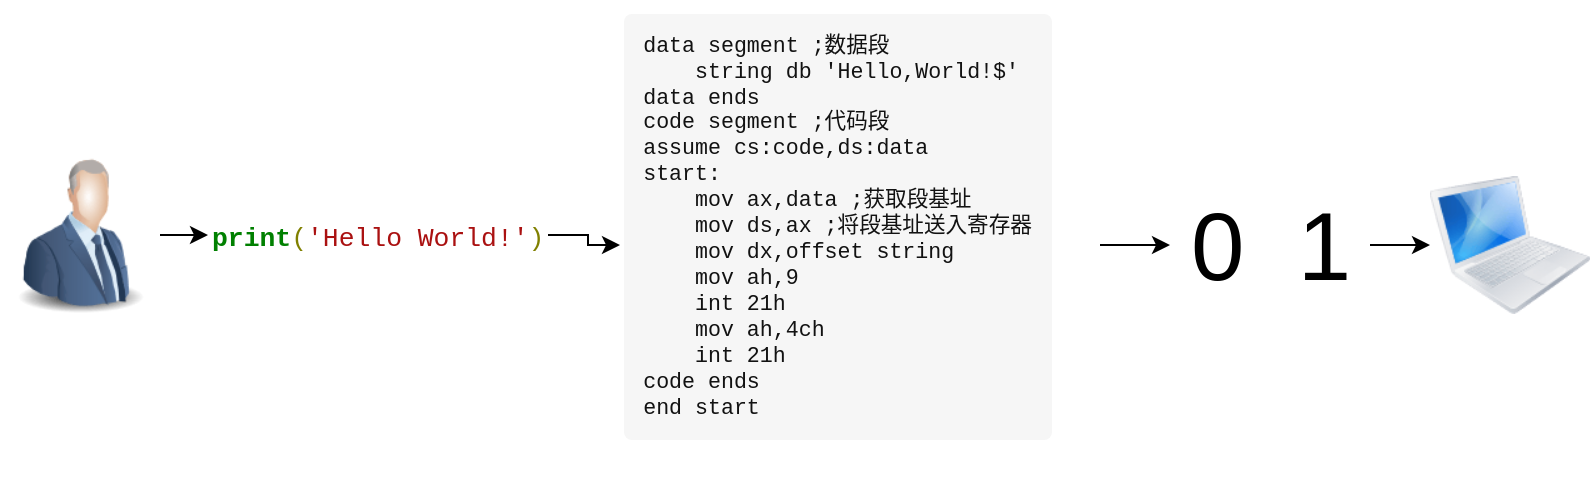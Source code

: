 <mxfile version="21.6.2" type="github">
  <diagram name="第 1 页" id="xtgbMjCuqB86nOu49VHy">
    <mxGraphModel dx="913" dy="584" grid="1" gridSize="10" guides="1" tooltips="1" connect="1" arrows="1" fold="1" page="1" pageScale="1" pageWidth="827" pageHeight="1169" math="0" shadow="0">
      <root>
        <mxCell id="0" />
        <mxCell id="1" parent="0" />
        <mxCell id="MgMEG1C3H35usyF8qfio-1" value="" style="image;html=1;image=img/lib/clip_art/computers/MacBook_128x128.png" vertex="1" parent="1">
          <mxGeometry x="726" y="112.5" width="80" height="80" as="geometry" />
        </mxCell>
        <mxCell id="MgMEG1C3H35usyF8qfio-10" value="" style="edgeStyle=orthogonalEdgeStyle;rounded=0;orthogonalLoop=1;jettySize=auto;html=1;" edge="1" parent="1" source="MgMEG1C3H35usyF8qfio-2" target="MgMEG1C3H35usyF8qfio-9">
          <mxGeometry relative="1" as="geometry" />
        </mxCell>
        <mxCell id="MgMEG1C3H35usyF8qfio-2" value="" style="image;html=1;image=img/lib/clip_art/people/Suit_Man_Blue_128x128.png" vertex="1" parent="1">
          <mxGeometry x="11" y="107.5" width="80" height="80" as="geometry" />
        </mxCell>
        <mxCell id="MgMEG1C3H35usyF8qfio-6" value="" style="edgeStyle=orthogonalEdgeStyle;rounded=0;orthogonalLoop=1;jettySize=auto;html=1;" edge="1" parent="1" source="MgMEG1C3H35usyF8qfio-5" target="MgMEG1C3H35usyF8qfio-1">
          <mxGeometry relative="1" as="geometry" />
        </mxCell>
        <mxCell id="MgMEG1C3H35usyF8qfio-5" value="&lt;font style=&quot;font-size: 48px;&quot;&gt;0&amp;nbsp; 1&lt;/font&gt;" style="text;html=1;align=center;verticalAlign=middle;resizable=0;points=[];autosize=1;strokeColor=none;fillColor=none;" vertex="1" parent="1">
          <mxGeometry x="596" y="117.5" width="100" height="70" as="geometry" />
        </mxCell>
        <mxCell id="MgMEG1C3H35usyF8qfio-8" value="" style="edgeStyle=orthogonalEdgeStyle;rounded=0;orthogonalLoop=1;jettySize=auto;html=1;" edge="1" parent="1" source="MgMEG1C3H35usyF8qfio-7" target="MgMEG1C3H35usyF8qfio-5">
          <mxGeometry relative="1" as="geometry" />
        </mxCell>
        <mxCell id="MgMEG1C3H35usyF8qfio-7" value="&lt;pre style=&quot;margin: 0px; overflow-wrap: initial; background: rgb(246, 246, 246); border-radius: 4px; font-size: 0.9em; overflow: auto; padding: calc(0.889em); word-break: initial; color: rgb(18, 18, 18); font-style: normal; font-variant-ligatures: normal; font-variant-caps: normal; font-weight: 400; letter-spacing: normal; orphans: 2; text-align: start; text-indent: 0px; text-transform: none; widows: 2; word-spacing: 0px; -webkit-text-stroke-width: 0px; text-decoration-thickness: initial; text-decoration-style: initial; text-decoration-color: initial;&quot;&gt;&lt;code class=&quot;language-text&quot; style=&quot;background-color: inherit; border-radius: 0px; font-family: Menlo, Monaco, Consolas, &amp;quot;Andale Mono&amp;quot;, &amp;quot;lucida console&amp;quot;, &amp;quot;Courier New&amp;quot;, monospace; font-size: inherit; margin: 0px; padding: 0px;&quot;&gt;data segment ;数据段&#xa;    string db &#39;Hello,World!$&#39;&#xa;data ends&#xa;code segment ;代码段&#xa;assume cs:code,ds:data&#xa;start:&#xa;    mov ax,data ;获取段基址&#xa;    mov ds,ax ;将段基址送入寄存器&#xa;    mov dx,offset string&#xa;    mov ah,9&#xa;    int 21h&#xa;    mov ah,4ch&#xa;    int 21h&#xa;code ends&#xa;end start&lt;/code&gt;&lt;/pre&gt;" style="text;whiteSpace=wrap;html=1;" vertex="1" parent="1">
          <mxGeometry x="321" y="30" width="240" height="245" as="geometry" />
        </mxCell>
        <mxCell id="MgMEG1C3H35usyF8qfio-11" value="" style="edgeStyle=orthogonalEdgeStyle;rounded=0;orthogonalLoop=1;jettySize=auto;html=1;" edge="1" parent="1" source="MgMEG1C3H35usyF8qfio-9" target="MgMEG1C3H35usyF8qfio-7">
          <mxGeometry relative="1" as="geometry" />
        </mxCell>
        <mxCell id="MgMEG1C3H35usyF8qfio-9" value="&lt;span style=&quot;border: 0px; margin: 0px; padding: 0px; font-family: Menlo, Monaco, Consolas, &amp;quot;Andale Mono&amp;quot;, &amp;quot;lucida console&amp;quot;, &amp;quot;Courier New&amp;quot;, monospace; font-size: 13.2px; font-style: normal; font-variant-ligatures: normal; font-variant-caps: normal; letter-spacing: normal; orphans: 2; text-align: start; text-indent: 0px; text-transform: none; widows: 2; word-spacing: 0px; -webkit-text-stroke-width: 0px; text-decoration-thickness: initial; text-decoration-style: initial; text-decoration-color: initial; color: green; font-weight: bold;&quot;&gt;print&lt;/span&gt;&lt;span style=&quot;border: 0px; margin: 0px; padding: 0px; font-family: Menlo, Monaco, Consolas, &amp;quot;Andale Mono&amp;quot;, &amp;quot;lucida console&amp;quot;, &amp;quot;Courier New&amp;quot;, monospace; font-size: 13.2px; font-style: normal; font-variant-ligatures: normal; font-variant-caps: normal; font-weight: 400; letter-spacing: normal; orphans: 2; text-align: start; text-indent: 0px; text-transform: none; widows: 2; word-spacing: 0px; -webkit-text-stroke-width: 0px; text-decoration-thickness: initial; text-decoration-style: initial; text-decoration-color: initial; color: olive;&quot;&gt;(&lt;/span&gt;&lt;span style=&quot;border: 0px; margin: 0px; padding: 0px; font-family: Menlo, Monaco, Consolas, &amp;quot;Andale Mono&amp;quot;, &amp;quot;lucida console&amp;quot;, &amp;quot;Courier New&amp;quot;, monospace; font-size: 13.2px; font-style: normal; font-variant-ligatures: normal; font-variant-caps: normal; font-weight: 400; letter-spacing: normal; orphans: 2; text-align: start; text-indent: 0px; text-transform: none; widows: 2; word-spacing: 0px; -webkit-text-stroke-width: 0px; text-decoration-thickness: initial; text-decoration-style: initial; text-decoration-color: initial; color: rgb(170, 17, 17);&quot;&gt;&#39;Hello World!&#39;&lt;/span&gt;&lt;span style=&quot;border: 0px; margin: 0px; padding: 0px; font-family: Menlo, Monaco, Consolas, &amp;quot;Andale Mono&amp;quot;, &amp;quot;lucida console&amp;quot;, &amp;quot;Courier New&amp;quot;, monospace; font-size: 13.2px; font-style: normal; font-variant-ligatures: normal; font-variant-caps: normal; font-weight: 400; letter-spacing: normal; orphans: 2; text-align: start; text-indent: 0px; text-transform: none; widows: 2; word-spacing: 0px; -webkit-text-stroke-width: 0px; text-decoration-thickness: initial; text-decoration-style: initial; text-decoration-color: initial; color: olive;&quot;&gt;)&lt;/span&gt;" style="text;whiteSpace=wrap;html=1;" vertex="1" parent="1">
          <mxGeometry x="115" y="135" width="170" height="25" as="geometry" />
        </mxCell>
      </root>
    </mxGraphModel>
  </diagram>
</mxfile>
